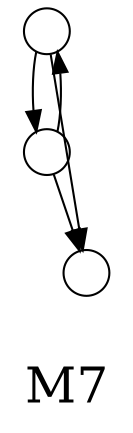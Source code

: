 /*****
GId:46  Count: 17731
*****/

digraph G {
  graph [splines=false overlap=false]
  node  [shape=ellipse, width=0.3, height=0.3, label=""]
  0 ;
  1 ;
  2 ;
  0 -> 1;
  0 -> 2;
  1 -> 0;
  1 -> 2;
  label = "\nM7\n";  fontsize=24;
}
